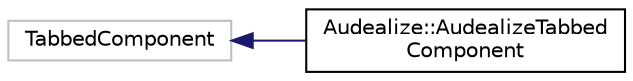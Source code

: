 digraph "Graphical Class Hierarchy"
{
  edge [fontname="Helvetica",fontsize="10",labelfontname="Helvetica",labelfontsize="10"];
  node [fontname="Helvetica",fontsize="10",shape=record];
  rankdir="LR";
  Node1 [label="TabbedComponent",height=0.2,width=0.4,color="grey75", fillcolor="white", style="filled"];
  Node1 -> Node2 [dir="back",color="midnightblue",fontsize="10",style="solid",fontname="Helvetica"];
  Node2 [label="Audealize::AudealizeTabbed\lComponent",height=0.2,width=0.4,color="black", fillcolor="white", style="filled",URL="$class_audealize_1_1_audealize_tabbed_component.html"];
}

